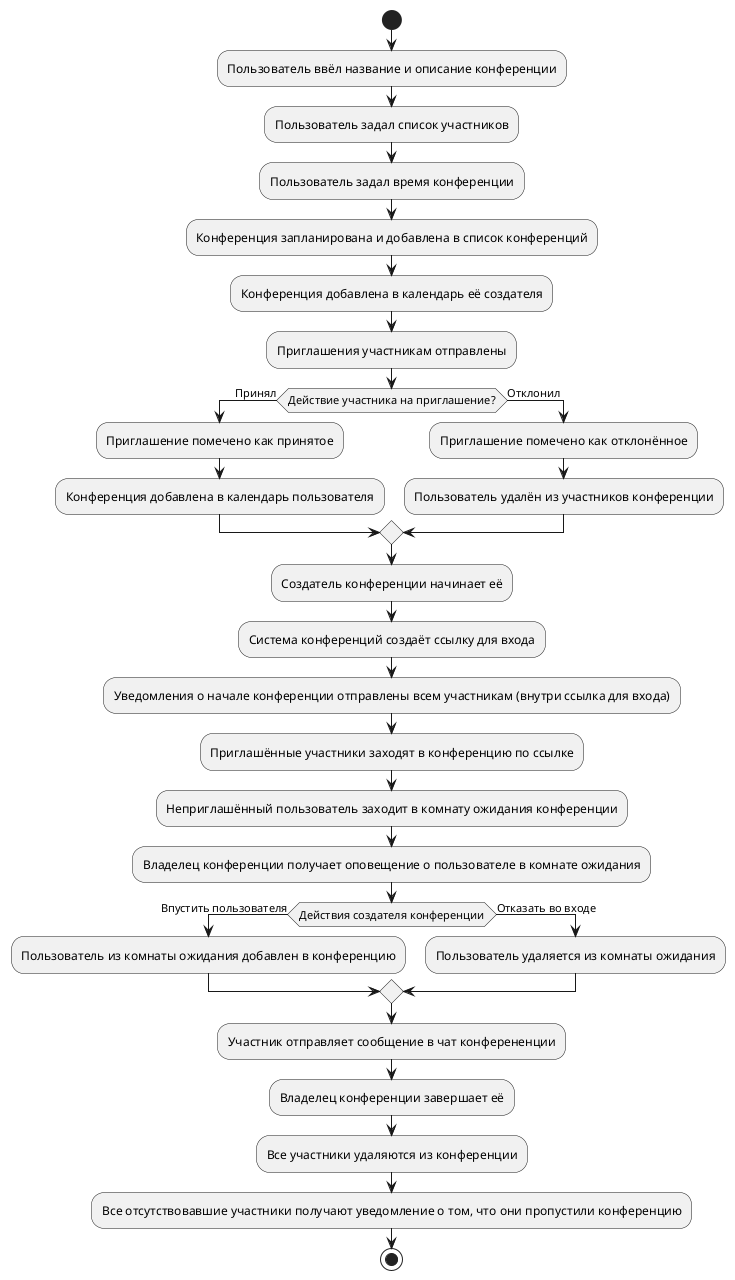 @startuml
start
:Пользователь ввёл название и описание конференции;
:Пользователь задал список участников;
:Пользователь задал время конференции;
:Конференция запланирована и добавлена в список конференций;
:Конференция добавлена в календарь её создателя;
:Приглашения участникам отправлены;

if (Действие участника на приглашение?) then (Принял)
  :Приглашение помечено как принятое;
  :Конференция добавлена в календарь пользователя;
else (Отклонил)
  :Приглашение помечено как отклонённое;
  :Пользователь удалён из участников конференции;
 endif

:Создатель конференции начинает её;
:Система конференций создаёт ссылку для входа;
:Уведомления о начале конференции отправлены всем участникам (внутри ссылка для входа);
:Приглашённые участники заходят в конференцию по ссылке;
:Неприглашённый пользователь заходит в комнату ожидания конференции;
:Владелец конференции получает оповещение о пользователе в комнате ожидания;

if(Действия создателя конференции) then (Впустить пользователя)
    :Пользователь из комнаты ожидания добавлен в конференцию;
else (Отказать во входе)
    :Пользователь удаляется из комнаты ожидания;
endif

:Участник отправляет сообщение в чат конферененции;

:Владелец конференции завершает её;
:Все участники удаляются из конференции;
:Все отсутствовавшие участники получают уведомление о том, что они пропустили конференцию;

stop
@enduml

